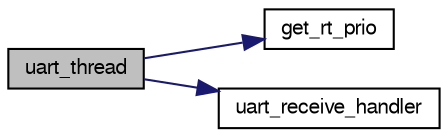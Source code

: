 digraph "uart_thread"
{
  edge [fontname="FreeSans",fontsize="10",labelfontname="FreeSans",labelfontsize="10"];
  node [fontname="FreeSans",fontsize="10",shape=record];
  rankdir="LR";
  Node1 [label="uart_thread",height=0.2,width=0.4,color="black", fillcolor="grey75", style="filled", fontcolor="black"];
  Node1 -> Node2 [color="midnightblue",fontsize="10",style="solid",fontname="FreeSans"];
  Node2 [label="get_rt_prio",height=0.2,width=0.4,color="black", fillcolor="white", style="filled",URL="$rt__priority_8h.html#a714c7483d11b82772f9184258793e5a1"];
  Node1 -> Node3 [color="midnightblue",fontsize="10",style="solid",fontname="FreeSans"];
  Node3 [label="uart_receive_handler",height=0.2,width=0.4,color="black", fillcolor="white", style="filled",URL="$linux_2mcu__periph_2uart__arch_8c.html#a5c919b4154628e257db4a28bbe0c5847"];
}
